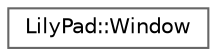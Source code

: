 digraph "Graphical Class Hierarchy"
{
 // LATEX_PDF_SIZE
  bgcolor="transparent";
  edge [fontname=Helvetica,fontsize=10,labelfontname=Helvetica,labelfontsize=10];
  node [fontname=Helvetica,fontsize=10,shape=box,height=0.2,width=0.4];
  rankdir="LR";
  Node0 [id="Node000000",label="LilyPad::Window",height=0.2,width=0.4,color="grey40", fillcolor="white", style="filled",URL="$classLilyPad_1_1Window.html",tooltip="Main window for rendering."];
}
